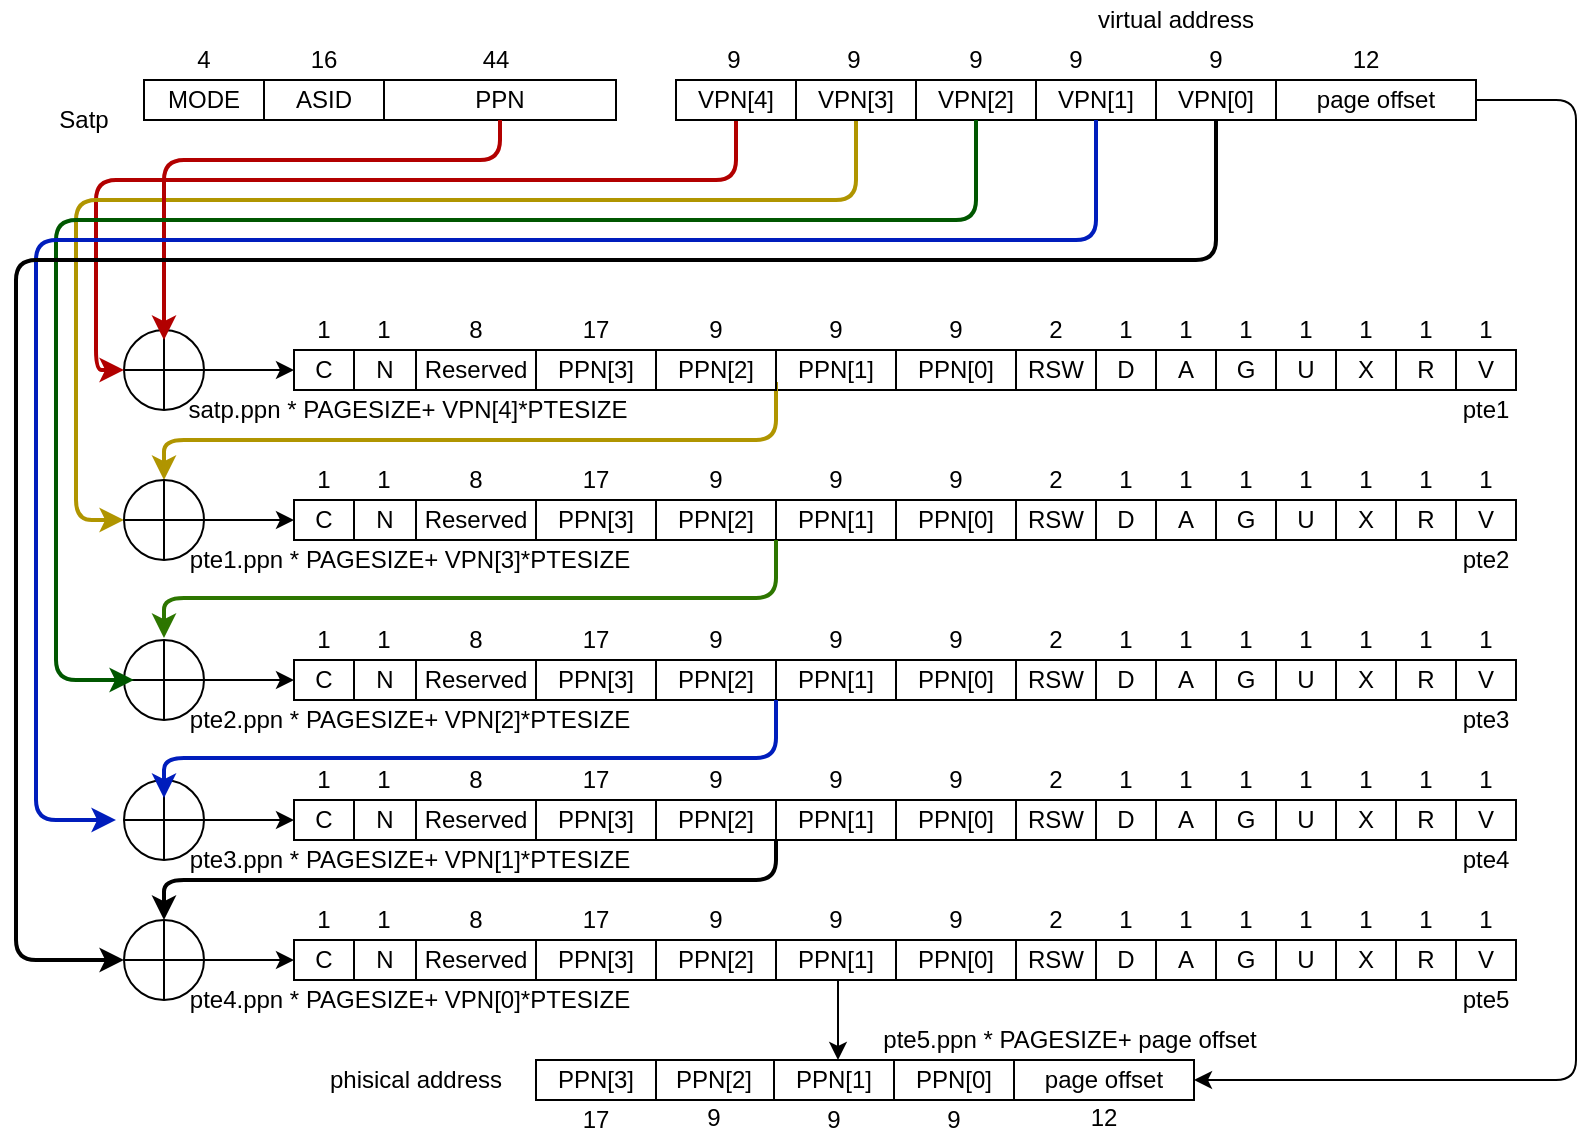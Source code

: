 <mxfile version="14.7.6" type="github">
  <diagram id="V-LYUt6-tkYFiRCC0l9f" name="Page-1">
    <mxGraphModel dx="1278" dy="549" grid="0" gridSize="10" guides="1" tooltips="1" connect="1" arrows="1" fold="1" page="1" pageScale="1" pageWidth="827" pageHeight="1169" math="0" shadow="0">
      <root>
        <mxCell id="0" />
        <mxCell id="1" parent="0" />
        <mxCell id="E3-DCWuAJKOkuyqkyLfo-2" value="MODE" style="rounded=0;whiteSpace=wrap;html=1;" parent="1" vertex="1">
          <mxGeometry x="94" y="170" width="60" height="20" as="geometry" />
        </mxCell>
        <mxCell id="E3-DCWuAJKOkuyqkyLfo-3" value="PPN" style="rounded=0;whiteSpace=wrap;html=1;" parent="1" vertex="1">
          <mxGeometry x="214" y="170" width="116" height="20" as="geometry" />
        </mxCell>
        <mxCell id="E3-DCWuAJKOkuyqkyLfo-4" value="Satp" style="text;html=1;strokeColor=none;fillColor=none;align=center;verticalAlign=middle;whiteSpace=wrap;rounded=0;" parent="1" vertex="1">
          <mxGeometry x="44" y="180" width="40" height="20" as="geometry" />
        </mxCell>
        <mxCell id="E3-DCWuAJKOkuyqkyLfo-5" value="ASID" style="rounded=0;whiteSpace=wrap;html=1;" parent="1" vertex="1">
          <mxGeometry x="154" y="170" width="60" height="20" as="geometry" />
        </mxCell>
        <mxCell id="E3-DCWuAJKOkuyqkyLfo-6" value="4" style="text;html=1;strokeColor=none;fillColor=none;align=center;verticalAlign=middle;whiteSpace=wrap;rounded=0;" parent="1" vertex="1">
          <mxGeometry x="104" y="150" width="40" height="20" as="geometry" />
        </mxCell>
        <mxCell id="E3-DCWuAJKOkuyqkyLfo-7" value="16" style="text;html=1;strokeColor=none;fillColor=none;align=center;verticalAlign=middle;whiteSpace=wrap;rounded=0;" parent="1" vertex="1">
          <mxGeometry x="164" y="150" width="40" height="20" as="geometry" />
        </mxCell>
        <mxCell id="E3-DCWuAJKOkuyqkyLfo-8" value="44" style="text;html=1;strokeColor=none;fillColor=none;align=center;verticalAlign=middle;whiteSpace=wrap;rounded=0;" parent="1" vertex="1">
          <mxGeometry x="250" y="150" width="40" height="20" as="geometry" />
        </mxCell>
        <mxCell id="E3-DCWuAJKOkuyqkyLfo-9" value="VPN[2]" style="rounded=0;whiteSpace=wrap;html=1;" parent="1" vertex="1">
          <mxGeometry x="480" y="170" width="60" height="20" as="geometry" />
        </mxCell>
        <mxCell id="E3-DCWuAJKOkuyqkyLfo-10" value="VPN[0]" style="rounded=0;whiteSpace=wrap;html=1;" parent="1" vertex="1">
          <mxGeometry x="600" y="170" width="60" height="20" as="geometry" />
        </mxCell>
        <mxCell id="E3-DCWuAJKOkuyqkyLfo-11" value="virtual address" style="text;html=1;strokeColor=none;fillColor=none;align=center;verticalAlign=middle;whiteSpace=wrap;rounded=0;" parent="1" vertex="1">
          <mxGeometry x="560" y="130" width="100" height="20" as="geometry" />
        </mxCell>
        <mxCell id="E3-DCWuAJKOkuyqkyLfo-12" value="VPN[1]" style="rounded=0;whiteSpace=wrap;html=1;" parent="1" vertex="1">
          <mxGeometry x="540" y="170" width="60" height="20" as="geometry" />
        </mxCell>
        <mxCell id="E3-DCWuAJKOkuyqkyLfo-13" value="9" style="text;html=1;strokeColor=none;fillColor=none;align=center;verticalAlign=middle;whiteSpace=wrap;rounded=0;" parent="1" vertex="1">
          <mxGeometry x="490" y="150" width="40" height="20" as="geometry" />
        </mxCell>
        <mxCell id="E3-DCWuAJKOkuyqkyLfo-14" value="9" style="text;html=1;strokeColor=none;fillColor=none;align=center;verticalAlign=middle;whiteSpace=wrap;rounded=0;" parent="1" vertex="1">
          <mxGeometry x="540" y="150" width="40" height="20" as="geometry" />
        </mxCell>
        <mxCell id="E3-DCWuAJKOkuyqkyLfo-15" value="9" style="text;html=1;strokeColor=none;fillColor=none;align=center;verticalAlign=middle;whiteSpace=wrap;rounded=0;" parent="1" vertex="1">
          <mxGeometry x="610" y="150" width="40" height="20" as="geometry" />
        </mxCell>
        <mxCell id="E3-DCWuAJKOkuyqkyLfo-16" value="page offset" style="rounded=0;whiteSpace=wrap;html=1;" parent="1" vertex="1">
          <mxGeometry x="660" y="170" width="100" height="20" as="geometry" />
        </mxCell>
        <mxCell id="E3-DCWuAJKOkuyqkyLfo-17" value="12" style="text;html=1;strokeColor=none;fillColor=none;align=center;verticalAlign=middle;whiteSpace=wrap;rounded=0;" parent="1" vertex="1">
          <mxGeometry x="685" y="150" width="40" height="20" as="geometry" />
        </mxCell>
        <mxCell id="E3-DCWuAJKOkuyqkyLfo-170" value="RSW" style="rounded=0;whiteSpace=wrap;html=1;" parent="1" vertex="1">
          <mxGeometry x="530" y="305" width="40" height="20" as="geometry" />
        </mxCell>
        <mxCell id="E3-DCWuAJKOkuyqkyLfo-171" value="PPN[0]" style="rounded=0;whiteSpace=wrap;html=1;" parent="1" vertex="1">
          <mxGeometry x="470" y="305" width="60" height="20" as="geometry" />
        </mxCell>
        <mxCell id="E3-DCWuAJKOkuyqkyLfo-172" value="9" style="text;html=1;strokeColor=none;fillColor=none;align=center;verticalAlign=middle;whiteSpace=wrap;rounded=0;" parent="1" vertex="1">
          <mxGeometry x="480" y="285" width="40" height="20" as="geometry" />
        </mxCell>
        <mxCell id="E3-DCWuAJKOkuyqkyLfo-173" value="D" style="rounded=0;whiteSpace=wrap;html=1;" parent="1" vertex="1">
          <mxGeometry x="570" y="305" width="30" height="20" as="geometry" />
        </mxCell>
        <mxCell id="E3-DCWuAJKOkuyqkyLfo-174" value="1" style="text;html=1;strokeColor=none;fillColor=none;align=center;verticalAlign=middle;whiteSpace=wrap;rounded=0;" parent="1" vertex="1">
          <mxGeometry x="715" y="285" width="40" height="20" as="geometry" />
        </mxCell>
        <mxCell id="E3-DCWuAJKOkuyqkyLfo-175" value="A" style="rounded=0;whiteSpace=wrap;html=1;" parent="1" vertex="1">
          <mxGeometry x="600" y="305" width="30" height="20" as="geometry" />
        </mxCell>
        <mxCell id="E3-DCWuAJKOkuyqkyLfo-176" value="G" style="rounded=0;whiteSpace=wrap;html=1;" parent="1" vertex="1">
          <mxGeometry x="630" y="305" width="30" height="20" as="geometry" />
        </mxCell>
        <mxCell id="E3-DCWuAJKOkuyqkyLfo-177" value="U" style="rounded=0;whiteSpace=wrap;html=1;" parent="1" vertex="1">
          <mxGeometry x="660" y="305" width="30" height="20" as="geometry" />
        </mxCell>
        <mxCell id="E3-DCWuAJKOkuyqkyLfo-178" value="X" style="rounded=0;whiteSpace=wrap;html=1;" parent="1" vertex="1">
          <mxGeometry x="690" y="305" width="30" height="20" as="geometry" />
        </mxCell>
        <mxCell id="E3-DCWuAJKOkuyqkyLfo-179" value="R" style="rounded=0;whiteSpace=wrap;html=1;" parent="1" vertex="1">
          <mxGeometry x="720" y="305" width="30" height="20" as="geometry" />
        </mxCell>
        <mxCell id="E3-DCWuAJKOkuyqkyLfo-180" value="V" style="rounded=0;whiteSpace=wrap;html=1;" parent="1" vertex="1">
          <mxGeometry x="750" y="305" width="30" height="20" as="geometry" />
        </mxCell>
        <mxCell id="E3-DCWuAJKOkuyqkyLfo-181" value="1" style="text;html=1;strokeColor=none;fillColor=none;align=center;verticalAlign=middle;whiteSpace=wrap;rounded=0;" parent="1" vertex="1">
          <mxGeometry x="745" y="285" width="40" height="20" as="geometry" />
        </mxCell>
        <mxCell id="E3-DCWuAJKOkuyqkyLfo-182" value="1" style="text;html=1;strokeColor=none;fillColor=none;align=center;verticalAlign=middle;whiteSpace=wrap;rounded=0;" parent="1" vertex="1">
          <mxGeometry x="685" y="285" width="40" height="20" as="geometry" />
        </mxCell>
        <mxCell id="E3-DCWuAJKOkuyqkyLfo-183" value="1" style="text;html=1;strokeColor=none;fillColor=none;align=center;verticalAlign=middle;whiteSpace=wrap;rounded=0;" parent="1" vertex="1">
          <mxGeometry x="655" y="285" width="40" height="20" as="geometry" />
        </mxCell>
        <mxCell id="E3-DCWuAJKOkuyqkyLfo-184" value="1" style="text;html=1;strokeColor=none;fillColor=none;align=center;verticalAlign=middle;whiteSpace=wrap;rounded=0;" parent="1" vertex="1">
          <mxGeometry x="625" y="285" width="40" height="20" as="geometry" />
        </mxCell>
        <mxCell id="E3-DCWuAJKOkuyqkyLfo-185" value="1" style="text;html=1;strokeColor=none;fillColor=none;align=center;verticalAlign=middle;whiteSpace=wrap;rounded=0;" parent="1" vertex="1">
          <mxGeometry x="595" y="285" width="40" height="20" as="geometry" />
        </mxCell>
        <mxCell id="E3-DCWuAJKOkuyqkyLfo-186" value="1" style="text;html=1;strokeColor=none;fillColor=none;align=center;verticalAlign=middle;whiteSpace=wrap;rounded=0;" parent="1" vertex="1">
          <mxGeometry x="565" y="285" width="40" height="20" as="geometry" />
        </mxCell>
        <mxCell id="E3-DCWuAJKOkuyqkyLfo-187" value="2" style="text;html=1;strokeColor=none;fillColor=none;align=center;verticalAlign=middle;whiteSpace=wrap;rounded=0;" parent="1" vertex="1">
          <mxGeometry x="530" y="285" width="40" height="20" as="geometry" />
        </mxCell>
        <mxCell id="E3-DCWuAJKOkuyqkyLfo-188" value="PPN[1]" style="rounded=0;whiteSpace=wrap;html=1;" parent="1" vertex="1">
          <mxGeometry x="410" y="305" width="60" height="20" as="geometry" />
        </mxCell>
        <mxCell id="E3-DCWuAJKOkuyqkyLfo-189" value="9" style="text;html=1;strokeColor=none;fillColor=none;align=center;verticalAlign=middle;whiteSpace=wrap;rounded=0;" parent="1" vertex="1">
          <mxGeometry x="420" y="285" width="40" height="20" as="geometry" />
        </mxCell>
        <mxCell id="E3-DCWuAJKOkuyqkyLfo-190" value="PPN[3]" style="rounded=0;whiteSpace=wrap;html=1;" parent="1" vertex="1">
          <mxGeometry x="290" y="305" width="60" height="20" as="geometry" />
        </mxCell>
        <mxCell id="E3-DCWuAJKOkuyqkyLfo-191" value="17" style="text;html=1;strokeColor=none;fillColor=none;align=center;verticalAlign=middle;whiteSpace=wrap;rounded=0;" parent="1" vertex="1">
          <mxGeometry x="300" y="285" width="40" height="20" as="geometry" />
        </mxCell>
        <mxCell id="E3-DCWuAJKOkuyqkyLfo-192" value="Reserved" style="rounded=0;whiteSpace=wrap;html=1;" parent="1" vertex="1">
          <mxGeometry x="230" y="305" width="60" height="20" as="geometry" />
        </mxCell>
        <mxCell id="E3-DCWuAJKOkuyqkyLfo-193" value="8" style="text;html=1;strokeColor=none;fillColor=none;align=center;verticalAlign=middle;whiteSpace=wrap;rounded=0;" parent="1" vertex="1">
          <mxGeometry x="240" y="285" width="40" height="20" as="geometry" />
        </mxCell>
        <mxCell id="E3-DCWuAJKOkuyqkyLfo-194" value="1" style="text;html=1;strokeColor=none;fillColor=none;align=center;verticalAlign=middle;whiteSpace=wrap;rounded=0;" parent="1" vertex="1">
          <mxGeometry x="164" y="285" width="40" height="20" as="geometry" />
        </mxCell>
        <mxCell id="E3-DCWuAJKOkuyqkyLfo-195" value="C" style="rounded=0;whiteSpace=wrap;html=1;" parent="1" vertex="1">
          <mxGeometry x="169" y="305" width="30" height="20" as="geometry" />
        </mxCell>
        <mxCell id="E3-DCWuAJKOkuyqkyLfo-196" value="N" style="rounded=0;whiteSpace=wrap;html=1;" parent="1" vertex="1">
          <mxGeometry x="199" y="305" width="31" height="20" as="geometry" />
        </mxCell>
        <mxCell id="E3-DCWuAJKOkuyqkyLfo-197" value="1" style="text;html=1;strokeColor=none;fillColor=none;align=center;verticalAlign=middle;whiteSpace=wrap;rounded=0;" parent="1" vertex="1">
          <mxGeometry x="194" y="285" width="40" height="20" as="geometry" />
        </mxCell>
        <mxCell id="E3-DCWuAJKOkuyqkyLfo-260" style="edgeStyle=orthogonalEdgeStyle;rounded=0;orthogonalLoop=1;jettySize=auto;html=1;exitX=1;exitY=0.5;exitDx=0;exitDy=0;" parent="1" source="E3-DCWuAJKOkuyqkyLfo-239" target="E3-DCWuAJKOkuyqkyLfo-195" edge="1">
          <mxGeometry relative="1" as="geometry" />
        </mxCell>
        <mxCell id="E3-DCWuAJKOkuyqkyLfo-239" value="" style="ellipse;whiteSpace=wrap;html=1;aspect=fixed;" parent="1" vertex="1">
          <mxGeometry x="84" y="295" width="40" height="40" as="geometry" />
        </mxCell>
        <mxCell id="E3-DCWuAJKOkuyqkyLfo-240" value="" style="endArrow=none;html=1;entryX=1;entryY=0.5;entryDx=0;entryDy=0;exitX=0;exitY=0.5;exitDx=0;exitDy=0;" parent="1" source="E3-DCWuAJKOkuyqkyLfo-239" target="E3-DCWuAJKOkuyqkyLfo-239" edge="1">
          <mxGeometry width="50" height="50" relative="1" as="geometry">
            <mxPoint x="124" y="355" as="sourcePoint" />
            <mxPoint x="100" y="365" as="targetPoint" />
          </mxGeometry>
        </mxCell>
        <mxCell id="E3-DCWuAJKOkuyqkyLfo-241" value="" style="endArrow=none;html=1;exitX=0.5;exitY=1;exitDx=0;exitDy=0;entryX=0.5;entryY=0;entryDx=0;entryDy=0;" parent="1" source="E3-DCWuAJKOkuyqkyLfo-239" target="E3-DCWuAJKOkuyqkyLfo-239" edge="1">
          <mxGeometry width="50" height="50" relative="1" as="geometry">
            <mxPoint x="100" y="425" as="sourcePoint" />
            <mxPoint x="120" y="375" as="targetPoint" />
          </mxGeometry>
        </mxCell>
        <mxCell id="E3-DCWuAJKOkuyqkyLfo-254" value="" style="endArrow=classic;html=1;exitX=0.5;exitY=1;exitDx=0;exitDy=0;entryX=0;entryY=0.5;entryDx=0;entryDy=0;fillColor=#e51400;strokeColor=#B20000;strokeWidth=2;" parent="1" source="J9jAl2TMxWxcubqev3nk-182" target="E3-DCWuAJKOkuyqkyLfo-239" edge="1">
          <mxGeometry width="50" height="50" relative="1" as="geometry">
            <mxPoint x="124" y="120" as="sourcePoint" />
            <mxPoint x="90" y="270" as="targetPoint" />
            <Array as="points">
              <mxPoint x="390" y="220" />
              <mxPoint x="70" y="220" />
              <mxPoint x="70" y="315" />
            </Array>
          </mxGeometry>
        </mxCell>
        <mxCell id="E3-DCWuAJKOkuyqkyLfo-256" value="" style="endArrow=classic;html=1;exitX=0.5;exitY=1;exitDx=0;exitDy=0;entryX=0;entryY=0.5;entryDx=0;entryDy=0;fillColor=#e3c800;strokeColor=#B09500;strokeWidth=2;" parent="1" source="J9jAl2TMxWxcubqev3nk-181" target="J9jAl2TMxWxcubqev3nk-34" edge="1">
          <mxGeometry width="50" height="50" relative="1" as="geometry">
            <mxPoint x="550" y="300" as="sourcePoint" />
            <mxPoint x="84" y="500" as="targetPoint" />
            <Array as="points">
              <mxPoint x="450" y="230" />
              <mxPoint x="60" y="230" />
              <mxPoint x="60" y="390" />
            </Array>
          </mxGeometry>
        </mxCell>
        <mxCell id="E3-DCWuAJKOkuyqkyLfo-259" value="" style="endArrow=classic;html=1;exitX=0.5;exitY=1;exitDx=0;exitDy=0;fillColor=#e51400;strokeColor=#B20000;strokeWidth=2;" parent="1" source="E3-DCWuAJKOkuyqkyLfo-3" edge="1">
          <mxGeometry width="50" height="50" relative="1" as="geometry">
            <mxPoint x="314" y="193" as="sourcePoint" />
            <mxPoint x="104" y="300" as="targetPoint" />
            <Array as="points">
              <mxPoint x="272" y="210" />
              <mxPoint x="104" y="210" />
            </Array>
          </mxGeometry>
        </mxCell>
        <mxCell id="E3-DCWuAJKOkuyqkyLfo-263" value="satp.ppn * PAGESIZE+ VPN[4]*PTESIZE" style="text;html=1;strokeColor=none;fillColor=none;align=center;verticalAlign=middle;whiteSpace=wrap;rounded=0;" parent="1" vertex="1">
          <mxGeometry x="83" y="325" width="286" height="20" as="geometry" />
        </mxCell>
        <mxCell id="E3-DCWuAJKOkuyqkyLfo-264" value="pte1.ppn * PAGESIZE+ VPN[3]*PTESIZE" style="text;html=1;strokeColor=none;fillColor=none;align=center;verticalAlign=middle;whiteSpace=wrap;rounded=0;" parent="1" vertex="1">
          <mxGeometry x="84" y="400" width="286" height="20" as="geometry" />
        </mxCell>
        <mxCell id="E3-DCWuAJKOkuyqkyLfo-265" value="pte2.ppn * PAGESIZE+ VPN[2]*PTESIZE" style="text;html=1;strokeColor=none;fillColor=none;align=center;verticalAlign=middle;whiteSpace=wrap;rounded=0;" parent="1" vertex="1">
          <mxGeometry x="84" y="480" width="286" height="20" as="geometry" />
        </mxCell>
        <mxCell id="E3-DCWuAJKOkuyqkyLfo-266" value="pte1" style="text;html=1;strokeColor=none;fillColor=none;align=center;verticalAlign=middle;whiteSpace=wrap;rounded=0;" parent="1" vertex="1">
          <mxGeometry x="745" y="325" width="40" height="20" as="geometry" />
        </mxCell>
        <mxCell id="E3-DCWuAJKOkuyqkyLfo-269" value="page offset" style="rounded=0;whiteSpace=wrap;html=1;" parent="1" vertex="1">
          <mxGeometry x="529" y="660" width="90" height="20" as="geometry" />
        </mxCell>
        <mxCell id="E3-DCWuAJKOkuyqkyLfo-270" value="PPN[0]" style="rounded=0;whiteSpace=wrap;html=1;" parent="1" vertex="1">
          <mxGeometry x="469" y="660" width="60" height="20" as="geometry" />
        </mxCell>
        <mxCell id="E3-DCWuAJKOkuyqkyLfo-271" value="9" style="text;html=1;strokeColor=none;fillColor=none;align=center;verticalAlign=middle;whiteSpace=wrap;rounded=0;" parent="1" vertex="1">
          <mxGeometry x="479" y="680" width="40" height="20" as="geometry" />
        </mxCell>
        <mxCell id="E3-DCWuAJKOkuyqkyLfo-272" value="12" style="text;html=1;strokeColor=none;fillColor=none;align=center;verticalAlign=middle;whiteSpace=wrap;rounded=0;" parent="1" vertex="1">
          <mxGeometry x="554" y="680" width="40" height="17" as="geometry" />
        </mxCell>
        <mxCell id="E3-DCWuAJKOkuyqkyLfo-273" value="PPN[1]" style="rounded=0;whiteSpace=wrap;html=1;" parent="1" vertex="1">
          <mxGeometry x="409" y="660" width="60" height="20" as="geometry" />
        </mxCell>
        <mxCell id="E3-DCWuAJKOkuyqkyLfo-274" value="9" style="text;html=1;strokeColor=none;fillColor=none;align=center;verticalAlign=middle;whiteSpace=wrap;rounded=0;" parent="1" vertex="1">
          <mxGeometry x="419" y="680" width="40" height="20" as="geometry" />
        </mxCell>
        <mxCell id="E3-DCWuAJKOkuyqkyLfo-275" value="PPN[2]" style="rounded=0;whiteSpace=wrap;html=1;" parent="1" vertex="1">
          <mxGeometry x="349" y="660" width="60" height="20" as="geometry" />
        </mxCell>
        <mxCell id="E3-DCWuAJKOkuyqkyLfo-276" value="17" style="text;html=1;strokeColor=none;fillColor=none;align=center;verticalAlign=middle;whiteSpace=wrap;rounded=0;" parent="1" vertex="1">
          <mxGeometry x="300" y="680" width="40" height="20" as="geometry" />
        </mxCell>
        <mxCell id="E3-DCWuAJKOkuyqkyLfo-279" value="" style="endArrow=classic;html=1;entryX=1;entryY=0.5;entryDx=0;entryDy=0;exitX=1;exitY=0.5;exitDx=0;exitDy=0;" parent="1" source="E3-DCWuAJKOkuyqkyLfo-16" target="E3-DCWuAJKOkuyqkyLfo-269" edge="1">
          <mxGeometry width="50" height="50" relative="1" as="geometry">
            <mxPoint x="750" y="190" as="sourcePoint" />
            <mxPoint x="810" y="580" as="targetPoint" />
            <Array as="points">
              <mxPoint x="810" y="180" />
              <mxPoint x="810" y="670" />
            </Array>
          </mxGeometry>
        </mxCell>
        <mxCell id="E3-DCWuAJKOkuyqkyLfo-283" value="phisical address" style="text;html=1;strokeColor=none;fillColor=none;align=center;verticalAlign=middle;whiteSpace=wrap;rounded=0;" parent="1" vertex="1">
          <mxGeometry x="180" y="660" width="100" height="20" as="geometry" />
        </mxCell>
        <mxCell id="LQyN2fZaft3nYzOMAIvv-2" value="" style="endArrow=classic;html=1;entryX=0.5;entryY=0;entryDx=0;entryDy=0;fillColor=#e3c800;strokeColor=#B09500;strokeWidth=2;" parent="1" target="J9jAl2TMxWxcubqev3nk-34" edge="1">
          <mxGeometry width="50" height="50" relative="1" as="geometry">
            <mxPoint x="410" y="321" as="sourcePoint" />
            <mxPoint x="154" y="400" as="targetPoint" />
            <Array as="points">
              <mxPoint x="410" y="350" />
              <mxPoint x="104" y="350" />
            </Array>
          </mxGeometry>
        </mxCell>
        <mxCell id="J9jAl2TMxWxcubqev3nk-2" value="PPN[2]" style="rounded=0;whiteSpace=wrap;html=1;" parent="1" vertex="1">
          <mxGeometry x="350" y="305" width="60" height="20" as="geometry" />
        </mxCell>
        <mxCell id="J9jAl2TMxWxcubqev3nk-3" value="9" style="text;html=1;strokeColor=none;fillColor=none;align=center;verticalAlign=middle;whiteSpace=wrap;rounded=0;" parent="1" vertex="1">
          <mxGeometry x="360" y="285" width="40" height="20" as="geometry" />
        </mxCell>
        <mxCell id="J9jAl2TMxWxcubqev3nk-5" value="RSW" style="rounded=0;whiteSpace=wrap;html=1;" parent="1" vertex="1">
          <mxGeometry x="530" y="380" width="40" height="20" as="geometry" />
        </mxCell>
        <mxCell id="J9jAl2TMxWxcubqev3nk-6" value="PPN[0]" style="rounded=0;whiteSpace=wrap;html=1;" parent="1" vertex="1">
          <mxGeometry x="470" y="380" width="60" height="20" as="geometry" />
        </mxCell>
        <mxCell id="J9jAl2TMxWxcubqev3nk-7" value="9" style="text;html=1;strokeColor=none;fillColor=none;align=center;verticalAlign=middle;whiteSpace=wrap;rounded=0;" parent="1" vertex="1">
          <mxGeometry x="480" y="360" width="40" height="20" as="geometry" />
        </mxCell>
        <mxCell id="J9jAl2TMxWxcubqev3nk-8" value="D" style="rounded=0;whiteSpace=wrap;html=1;" parent="1" vertex="1">
          <mxGeometry x="570" y="380" width="30" height="20" as="geometry" />
        </mxCell>
        <mxCell id="J9jAl2TMxWxcubqev3nk-9" value="1" style="text;html=1;strokeColor=none;fillColor=none;align=center;verticalAlign=middle;whiteSpace=wrap;rounded=0;" parent="1" vertex="1">
          <mxGeometry x="715" y="360" width="40" height="20" as="geometry" />
        </mxCell>
        <mxCell id="J9jAl2TMxWxcubqev3nk-10" value="A" style="rounded=0;whiteSpace=wrap;html=1;" parent="1" vertex="1">
          <mxGeometry x="600" y="380" width="30" height="20" as="geometry" />
        </mxCell>
        <mxCell id="J9jAl2TMxWxcubqev3nk-11" value="G" style="rounded=0;whiteSpace=wrap;html=1;" parent="1" vertex="1">
          <mxGeometry x="630" y="380" width="30" height="20" as="geometry" />
        </mxCell>
        <mxCell id="J9jAl2TMxWxcubqev3nk-12" value="U" style="rounded=0;whiteSpace=wrap;html=1;" parent="1" vertex="1">
          <mxGeometry x="660" y="380" width="30" height="20" as="geometry" />
        </mxCell>
        <mxCell id="J9jAl2TMxWxcubqev3nk-13" value="X" style="rounded=0;whiteSpace=wrap;html=1;" parent="1" vertex="1">
          <mxGeometry x="690" y="380" width="30" height="20" as="geometry" />
        </mxCell>
        <mxCell id="J9jAl2TMxWxcubqev3nk-14" value="R" style="rounded=0;whiteSpace=wrap;html=1;" parent="1" vertex="1">
          <mxGeometry x="720" y="380" width="30" height="20" as="geometry" />
        </mxCell>
        <mxCell id="J9jAl2TMxWxcubqev3nk-15" value="V" style="rounded=0;whiteSpace=wrap;html=1;" parent="1" vertex="1">
          <mxGeometry x="750" y="380" width="30" height="20" as="geometry" />
        </mxCell>
        <mxCell id="J9jAl2TMxWxcubqev3nk-16" value="1" style="text;html=1;strokeColor=none;fillColor=none;align=center;verticalAlign=middle;whiteSpace=wrap;rounded=0;" parent="1" vertex="1">
          <mxGeometry x="745" y="360" width="40" height="20" as="geometry" />
        </mxCell>
        <mxCell id="J9jAl2TMxWxcubqev3nk-17" value="1" style="text;html=1;strokeColor=none;fillColor=none;align=center;verticalAlign=middle;whiteSpace=wrap;rounded=0;" parent="1" vertex="1">
          <mxGeometry x="685" y="360" width="40" height="20" as="geometry" />
        </mxCell>
        <mxCell id="J9jAl2TMxWxcubqev3nk-18" value="1" style="text;html=1;strokeColor=none;fillColor=none;align=center;verticalAlign=middle;whiteSpace=wrap;rounded=0;" parent="1" vertex="1">
          <mxGeometry x="655" y="360" width="40" height="20" as="geometry" />
        </mxCell>
        <mxCell id="J9jAl2TMxWxcubqev3nk-19" value="1" style="text;html=1;strokeColor=none;fillColor=none;align=center;verticalAlign=middle;whiteSpace=wrap;rounded=0;" parent="1" vertex="1">
          <mxGeometry x="625" y="360" width="40" height="20" as="geometry" />
        </mxCell>
        <mxCell id="J9jAl2TMxWxcubqev3nk-20" value="1" style="text;html=1;strokeColor=none;fillColor=none;align=center;verticalAlign=middle;whiteSpace=wrap;rounded=0;" parent="1" vertex="1">
          <mxGeometry x="595" y="360" width="40" height="20" as="geometry" />
        </mxCell>
        <mxCell id="J9jAl2TMxWxcubqev3nk-21" value="1" style="text;html=1;strokeColor=none;fillColor=none;align=center;verticalAlign=middle;whiteSpace=wrap;rounded=0;" parent="1" vertex="1">
          <mxGeometry x="565" y="360" width="40" height="20" as="geometry" />
        </mxCell>
        <mxCell id="J9jAl2TMxWxcubqev3nk-22" value="2" style="text;html=1;strokeColor=none;fillColor=none;align=center;verticalAlign=middle;whiteSpace=wrap;rounded=0;" parent="1" vertex="1">
          <mxGeometry x="530" y="360" width="40" height="20" as="geometry" />
        </mxCell>
        <mxCell id="J9jAl2TMxWxcubqev3nk-23" value="PPN[1]" style="rounded=0;whiteSpace=wrap;html=1;" parent="1" vertex="1">
          <mxGeometry x="410" y="380" width="60" height="20" as="geometry" />
        </mxCell>
        <mxCell id="J9jAl2TMxWxcubqev3nk-24" value="9" style="text;html=1;strokeColor=none;fillColor=none;align=center;verticalAlign=middle;whiteSpace=wrap;rounded=0;" parent="1" vertex="1">
          <mxGeometry x="420" y="360" width="40" height="20" as="geometry" />
        </mxCell>
        <mxCell id="J9jAl2TMxWxcubqev3nk-25" value="PPN[3]" style="rounded=0;whiteSpace=wrap;html=1;" parent="1" vertex="1">
          <mxGeometry x="290" y="380" width="60" height="20" as="geometry" />
        </mxCell>
        <mxCell id="J9jAl2TMxWxcubqev3nk-26" value="17" style="text;html=1;strokeColor=none;fillColor=none;align=center;verticalAlign=middle;whiteSpace=wrap;rounded=0;" parent="1" vertex="1">
          <mxGeometry x="300" y="360" width="40" height="20" as="geometry" />
        </mxCell>
        <mxCell id="J9jAl2TMxWxcubqev3nk-27" value="Reserved" style="rounded=0;whiteSpace=wrap;html=1;" parent="1" vertex="1">
          <mxGeometry x="230" y="380" width="60" height="20" as="geometry" />
        </mxCell>
        <mxCell id="J9jAl2TMxWxcubqev3nk-28" value="8" style="text;html=1;strokeColor=none;fillColor=none;align=center;verticalAlign=middle;whiteSpace=wrap;rounded=0;" parent="1" vertex="1">
          <mxGeometry x="240" y="360" width="40" height="20" as="geometry" />
        </mxCell>
        <mxCell id="J9jAl2TMxWxcubqev3nk-29" value="1" style="text;html=1;strokeColor=none;fillColor=none;align=center;verticalAlign=middle;whiteSpace=wrap;rounded=0;" parent="1" vertex="1">
          <mxGeometry x="164" y="360" width="40" height="20" as="geometry" />
        </mxCell>
        <mxCell id="J9jAl2TMxWxcubqev3nk-30" value="C" style="rounded=0;whiteSpace=wrap;html=1;" parent="1" vertex="1">
          <mxGeometry x="169" y="380" width="30" height="20" as="geometry" />
        </mxCell>
        <mxCell id="J9jAl2TMxWxcubqev3nk-31" value="N" style="rounded=0;whiteSpace=wrap;html=1;" parent="1" vertex="1">
          <mxGeometry x="199" y="380" width="31" height="20" as="geometry" />
        </mxCell>
        <mxCell id="J9jAl2TMxWxcubqev3nk-32" value="1" style="text;html=1;strokeColor=none;fillColor=none;align=center;verticalAlign=middle;whiteSpace=wrap;rounded=0;" parent="1" vertex="1">
          <mxGeometry x="194" y="360" width="40" height="20" as="geometry" />
        </mxCell>
        <mxCell id="J9jAl2TMxWxcubqev3nk-33" style="edgeStyle=orthogonalEdgeStyle;rounded=0;orthogonalLoop=1;jettySize=auto;html=1;exitX=1;exitY=0.5;exitDx=0;exitDy=0;" parent="1" source="J9jAl2TMxWxcubqev3nk-34" target="J9jAl2TMxWxcubqev3nk-30" edge="1">
          <mxGeometry relative="1" as="geometry" />
        </mxCell>
        <mxCell id="J9jAl2TMxWxcubqev3nk-34" value="" style="ellipse;whiteSpace=wrap;html=1;aspect=fixed;" parent="1" vertex="1">
          <mxGeometry x="84" y="370" width="40" height="40" as="geometry" />
        </mxCell>
        <mxCell id="J9jAl2TMxWxcubqev3nk-35" value="" style="endArrow=none;html=1;entryX=1;entryY=0.5;entryDx=0;entryDy=0;exitX=0;exitY=0.5;exitDx=0;exitDy=0;" parent="1" source="J9jAl2TMxWxcubqev3nk-34" target="J9jAl2TMxWxcubqev3nk-34" edge="1">
          <mxGeometry width="50" height="50" relative="1" as="geometry">
            <mxPoint x="124" y="430" as="sourcePoint" />
            <mxPoint x="100" y="440" as="targetPoint" />
          </mxGeometry>
        </mxCell>
        <mxCell id="J9jAl2TMxWxcubqev3nk-36" value="" style="endArrow=none;html=1;exitX=0.5;exitY=1;exitDx=0;exitDy=0;entryX=0.5;entryY=0;entryDx=0;entryDy=0;" parent="1" source="J9jAl2TMxWxcubqev3nk-34" target="J9jAl2TMxWxcubqev3nk-34" edge="1">
          <mxGeometry width="50" height="50" relative="1" as="geometry">
            <mxPoint x="100" y="500" as="sourcePoint" />
            <mxPoint x="120" y="450" as="targetPoint" />
          </mxGeometry>
        </mxCell>
        <mxCell id="J9jAl2TMxWxcubqev3nk-37" value="pte2" style="text;html=1;strokeColor=none;fillColor=none;align=center;verticalAlign=middle;whiteSpace=wrap;rounded=0;" parent="1" vertex="1">
          <mxGeometry x="745" y="400" width="40" height="20" as="geometry" />
        </mxCell>
        <mxCell id="J9jAl2TMxWxcubqev3nk-38" value="PPN[2]" style="rounded=0;whiteSpace=wrap;html=1;" parent="1" vertex="1">
          <mxGeometry x="350" y="380" width="60" height="20" as="geometry" />
        </mxCell>
        <mxCell id="J9jAl2TMxWxcubqev3nk-39" value="9" style="text;html=1;strokeColor=none;fillColor=none;align=center;verticalAlign=middle;whiteSpace=wrap;rounded=0;" parent="1" vertex="1">
          <mxGeometry x="360" y="360" width="40" height="20" as="geometry" />
        </mxCell>
        <mxCell id="J9jAl2TMxWxcubqev3nk-40" value="RSW" style="rounded=0;whiteSpace=wrap;html=1;" parent="1" vertex="1">
          <mxGeometry x="530" y="460" width="40" height="20" as="geometry" />
        </mxCell>
        <mxCell id="J9jAl2TMxWxcubqev3nk-41" value="PPN[0]" style="rounded=0;whiteSpace=wrap;html=1;" parent="1" vertex="1">
          <mxGeometry x="470" y="460" width="60" height="20" as="geometry" />
        </mxCell>
        <mxCell id="J9jAl2TMxWxcubqev3nk-42" value="9" style="text;html=1;strokeColor=none;fillColor=none;align=center;verticalAlign=middle;whiteSpace=wrap;rounded=0;" parent="1" vertex="1">
          <mxGeometry x="480" y="440" width="40" height="20" as="geometry" />
        </mxCell>
        <mxCell id="J9jAl2TMxWxcubqev3nk-43" value="D" style="rounded=0;whiteSpace=wrap;html=1;" parent="1" vertex="1">
          <mxGeometry x="570" y="460" width="30" height="20" as="geometry" />
        </mxCell>
        <mxCell id="J9jAl2TMxWxcubqev3nk-44" value="1" style="text;html=1;strokeColor=none;fillColor=none;align=center;verticalAlign=middle;whiteSpace=wrap;rounded=0;" parent="1" vertex="1">
          <mxGeometry x="715" y="440" width="40" height="20" as="geometry" />
        </mxCell>
        <mxCell id="J9jAl2TMxWxcubqev3nk-45" value="A" style="rounded=0;whiteSpace=wrap;html=1;" parent="1" vertex="1">
          <mxGeometry x="600" y="460" width="30" height="20" as="geometry" />
        </mxCell>
        <mxCell id="J9jAl2TMxWxcubqev3nk-46" value="G" style="rounded=0;whiteSpace=wrap;html=1;" parent="1" vertex="1">
          <mxGeometry x="630" y="460" width="30" height="20" as="geometry" />
        </mxCell>
        <mxCell id="J9jAl2TMxWxcubqev3nk-47" value="U" style="rounded=0;whiteSpace=wrap;html=1;" parent="1" vertex="1">
          <mxGeometry x="660" y="460" width="30" height="20" as="geometry" />
        </mxCell>
        <mxCell id="J9jAl2TMxWxcubqev3nk-48" value="X" style="rounded=0;whiteSpace=wrap;html=1;" parent="1" vertex="1">
          <mxGeometry x="690" y="460" width="30" height="20" as="geometry" />
        </mxCell>
        <mxCell id="J9jAl2TMxWxcubqev3nk-49" value="R" style="rounded=0;whiteSpace=wrap;html=1;" parent="1" vertex="1">
          <mxGeometry x="720" y="460" width="30" height="20" as="geometry" />
        </mxCell>
        <mxCell id="J9jAl2TMxWxcubqev3nk-50" value="V" style="rounded=0;whiteSpace=wrap;html=1;" parent="1" vertex="1">
          <mxGeometry x="750" y="460" width="30" height="20" as="geometry" />
        </mxCell>
        <mxCell id="J9jAl2TMxWxcubqev3nk-51" value="1" style="text;html=1;strokeColor=none;fillColor=none;align=center;verticalAlign=middle;whiteSpace=wrap;rounded=0;" parent="1" vertex="1">
          <mxGeometry x="745" y="440" width="40" height="20" as="geometry" />
        </mxCell>
        <mxCell id="J9jAl2TMxWxcubqev3nk-52" value="1" style="text;html=1;strokeColor=none;fillColor=none;align=center;verticalAlign=middle;whiteSpace=wrap;rounded=0;" parent="1" vertex="1">
          <mxGeometry x="685" y="440" width="40" height="20" as="geometry" />
        </mxCell>
        <mxCell id="J9jAl2TMxWxcubqev3nk-53" value="1" style="text;html=1;strokeColor=none;fillColor=none;align=center;verticalAlign=middle;whiteSpace=wrap;rounded=0;" parent="1" vertex="1">
          <mxGeometry x="655" y="440" width="40" height="20" as="geometry" />
        </mxCell>
        <mxCell id="J9jAl2TMxWxcubqev3nk-54" value="1" style="text;html=1;strokeColor=none;fillColor=none;align=center;verticalAlign=middle;whiteSpace=wrap;rounded=0;" parent="1" vertex="1">
          <mxGeometry x="625" y="440" width="40" height="20" as="geometry" />
        </mxCell>
        <mxCell id="J9jAl2TMxWxcubqev3nk-55" value="1" style="text;html=1;strokeColor=none;fillColor=none;align=center;verticalAlign=middle;whiteSpace=wrap;rounded=0;" parent="1" vertex="1">
          <mxGeometry x="595" y="440" width="40" height="20" as="geometry" />
        </mxCell>
        <mxCell id="J9jAl2TMxWxcubqev3nk-56" value="1" style="text;html=1;strokeColor=none;fillColor=none;align=center;verticalAlign=middle;whiteSpace=wrap;rounded=0;" parent="1" vertex="1">
          <mxGeometry x="565" y="440" width="40" height="20" as="geometry" />
        </mxCell>
        <mxCell id="J9jAl2TMxWxcubqev3nk-57" value="2" style="text;html=1;strokeColor=none;fillColor=none;align=center;verticalAlign=middle;whiteSpace=wrap;rounded=0;" parent="1" vertex="1">
          <mxGeometry x="530" y="440" width="40" height="20" as="geometry" />
        </mxCell>
        <mxCell id="J9jAl2TMxWxcubqev3nk-58" value="PPN[1]" style="rounded=0;whiteSpace=wrap;html=1;" parent="1" vertex="1">
          <mxGeometry x="410" y="460" width="60" height="20" as="geometry" />
        </mxCell>
        <mxCell id="J9jAl2TMxWxcubqev3nk-59" value="9" style="text;html=1;strokeColor=none;fillColor=none;align=center;verticalAlign=middle;whiteSpace=wrap;rounded=0;" parent="1" vertex="1">
          <mxGeometry x="420" y="440" width="40" height="20" as="geometry" />
        </mxCell>
        <mxCell id="J9jAl2TMxWxcubqev3nk-60" value="PPN[3]" style="rounded=0;whiteSpace=wrap;html=1;" parent="1" vertex="1">
          <mxGeometry x="290" y="460" width="60" height="20" as="geometry" />
        </mxCell>
        <mxCell id="J9jAl2TMxWxcubqev3nk-61" value="17" style="text;html=1;strokeColor=none;fillColor=none;align=center;verticalAlign=middle;whiteSpace=wrap;rounded=0;" parent="1" vertex="1">
          <mxGeometry x="300" y="440" width="40" height="20" as="geometry" />
        </mxCell>
        <mxCell id="J9jAl2TMxWxcubqev3nk-62" value="Reserved" style="rounded=0;whiteSpace=wrap;html=1;" parent="1" vertex="1">
          <mxGeometry x="230" y="460" width="60" height="20" as="geometry" />
        </mxCell>
        <mxCell id="J9jAl2TMxWxcubqev3nk-63" value="8" style="text;html=1;strokeColor=none;fillColor=none;align=center;verticalAlign=middle;whiteSpace=wrap;rounded=0;" parent="1" vertex="1">
          <mxGeometry x="240" y="440" width="40" height="20" as="geometry" />
        </mxCell>
        <mxCell id="J9jAl2TMxWxcubqev3nk-64" value="1" style="text;html=1;strokeColor=none;fillColor=none;align=center;verticalAlign=middle;whiteSpace=wrap;rounded=0;" parent="1" vertex="1">
          <mxGeometry x="164" y="440" width="40" height="20" as="geometry" />
        </mxCell>
        <mxCell id="J9jAl2TMxWxcubqev3nk-65" value="C" style="rounded=0;whiteSpace=wrap;html=1;" parent="1" vertex="1">
          <mxGeometry x="169" y="460" width="30" height="20" as="geometry" />
        </mxCell>
        <mxCell id="J9jAl2TMxWxcubqev3nk-66" value="N" style="rounded=0;whiteSpace=wrap;html=1;" parent="1" vertex="1">
          <mxGeometry x="199" y="460" width="31" height="20" as="geometry" />
        </mxCell>
        <mxCell id="J9jAl2TMxWxcubqev3nk-67" value="1" style="text;html=1;strokeColor=none;fillColor=none;align=center;verticalAlign=middle;whiteSpace=wrap;rounded=0;" parent="1" vertex="1">
          <mxGeometry x="194" y="440" width="40" height="20" as="geometry" />
        </mxCell>
        <mxCell id="J9jAl2TMxWxcubqev3nk-68" style="edgeStyle=orthogonalEdgeStyle;rounded=0;orthogonalLoop=1;jettySize=auto;html=1;exitX=1;exitY=0.5;exitDx=0;exitDy=0;" parent="1" source="J9jAl2TMxWxcubqev3nk-69" target="J9jAl2TMxWxcubqev3nk-65" edge="1">
          <mxGeometry relative="1" as="geometry" />
        </mxCell>
        <mxCell id="J9jAl2TMxWxcubqev3nk-69" value="" style="ellipse;whiteSpace=wrap;html=1;aspect=fixed;" parent="1" vertex="1">
          <mxGeometry x="84" y="450" width="40" height="40" as="geometry" />
        </mxCell>
        <mxCell id="J9jAl2TMxWxcubqev3nk-70" value="" style="endArrow=none;html=1;entryX=1;entryY=0.5;entryDx=0;entryDy=0;exitX=0;exitY=0.5;exitDx=0;exitDy=0;" parent="1" source="J9jAl2TMxWxcubqev3nk-69" target="J9jAl2TMxWxcubqev3nk-69" edge="1">
          <mxGeometry width="50" height="50" relative="1" as="geometry">
            <mxPoint x="124" y="510" as="sourcePoint" />
            <mxPoint x="100" y="520" as="targetPoint" />
          </mxGeometry>
        </mxCell>
        <mxCell id="J9jAl2TMxWxcubqev3nk-71" value="" style="endArrow=none;html=1;exitX=0.5;exitY=1;exitDx=0;exitDy=0;entryX=0.5;entryY=0;entryDx=0;entryDy=0;" parent="1" source="J9jAl2TMxWxcubqev3nk-69" target="J9jAl2TMxWxcubqev3nk-69" edge="1">
          <mxGeometry width="50" height="50" relative="1" as="geometry">
            <mxPoint x="100" y="580" as="sourcePoint" />
            <mxPoint x="120" y="530" as="targetPoint" />
          </mxGeometry>
        </mxCell>
        <mxCell id="J9jAl2TMxWxcubqev3nk-72" value="pte3" style="text;html=1;strokeColor=none;fillColor=none;align=center;verticalAlign=middle;whiteSpace=wrap;rounded=0;" parent="1" vertex="1">
          <mxGeometry x="745" y="480" width="40" height="20" as="geometry" />
        </mxCell>
        <mxCell id="J9jAl2TMxWxcubqev3nk-73" value="PPN[2]" style="rounded=0;whiteSpace=wrap;html=1;" parent="1" vertex="1">
          <mxGeometry x="350" y="460" width="60" height="20" as="geometry" />
        </mxCell>
        <mxCell id="J9jAl2TMxWxcubqev3nk-74" value="9" style="text;html=1;strokeColor=none;fillColor=none;align=center;verticalAlign=middle;whiteSpace=wrap;rounded=0;" parent="1" vertex="1">
          <mxGeometry x="360" y="440" width="40" height="20" as="geometry" />
        </mxCell>
        <mxCell id="J9jAl2TMxWxcubqev3nk-110" value="RSW" style="rounded=0;whiteSpace=wrap;html=1;" parent="1" vertex="1">
          <mxGeometry x="530" y="530" width="40" height="20" as="geometry" />
        </mxCell>
        <mxCell id="J9jAl2TMxWxcubqev3nk-111" value="PPN[0]" style="rounded=0;whiteSpace=wrap;html=1;" parent="1" vertex="1">
          <mxGeometry x="470" y="530" width="60" height="20" as="geometry" />
        </mxCell>
        <mxCell id="J9jAl2TMxWxcubqev3nk-112" value="9" style="text;html=1;strokeColor=none;fillColor=none;align=center;verticalAlign=middle;whiteSpace=wrap;rounded=0;" parent="1" vertex="1">
          <mxGeometry x="480" y="510" width="40" height="20" as="geometry" />
        </mxCell>
        <mxCell id="J9jAl2TMxWxcubqev3nk-113" value="D" style="rounded=0;whiteSpace=wrap;html=1;" parent="1" vertex="1">
          <mxGeometry x="570" y="530" width="30" height="20" as="geometry" />
        </mxCell>
        <mxCell id="J9jAl2TMxWxcubqev3nk-114" value="1" style="text;html=1;strokeColor=none;fillColor=none;align=center;verticalAlign=middle;whiteSpace=wrap;rounded=0;" parent="1" vertex="1">
          <mxGeometry x="715" y="510" width="40" height="20" as="geometry" />
        </mxCell>
        <mxCell id="J9jAl2TMxWxcubqev3nk-115" value="A" style="rounded=0;whiteSpace=wrap;html=1;" parent="1" vertex="1">
          <mxGeometry x="600" y="530" width="30" height="20" as="geometry" />
        </mxCell>
        <mxCell id="J9jAl2TMxWxcubqev3nk-116" value="G" style="rounded=0;whiteSpace=wrap;html=1;" parent="1" vertex="1">
          <mxGeometry x="630" y="530" width="30" height="20" as="geometry" />
        </mxCell>
        <mxCell id="J9jAl2TMxWxcubqev3nk-117" value="U" style="rounded=0;whiteSpace=wrap;html=1;" parent="1" vertex="1">
          <mxGeometry x="660" y="530" width="30" height="20" as="geometry" />
        </mxCell>
        <mxCell id="J9jAl2TMxWxcubqev3nk-118" value="X" style="rounded=0;whiteSpace=wrap;html=1;" parent="1" vertex="1">
          <mxGeometry x="690" y="530" width="30" height="20" as="geometry" />
        </mxCell>
        <mxCell id="J9jAl2TMxWxcubqev3nk-119" value="R" style="rounded=0;whiteSpace=wrap;html=1;" parent="1" vertex="1">
          <mxGeometry x="720" y="530" width="30" height="20" as="geometry" />
        </mxCell>
        <mxCell id="J9jAl2TMxWxcubqev3nk-120" value="V" style="rounded=0;whiteSpace=wrap;html=1;" parent="1" vertex="1">
          <mxGeometry x="750" y="530" width="30" height="20" as="geometry" />
        </mxCell>
        <mxCell id="J9jAl2TMxWxcubqev3nk-121" value="1" style="text;html=1;strokeColor=none;fillColor=none;align=center;verticalAlign=middle;whiteSpace=wrap;rounded=0;" parent="1" vertex="1">
          <mxGeometry x="745" y="510" width="40" height="20" as="geometry" />
        </mxCell>
        <mxCell id="J9jAl2TMxWxcubqev3nk-122" value="1" style="text;html=1;strokeColor=none;fillColor=none;align=center;verticalAlign=middle;whiteSpace=wrap;rounded=0;" parent="1" vertex="1">
          <mxGeometry x="685" y="510" width="40" height="20" as="geometry" />
        </mxCell>
        <mxCell id="J9jAl2TMxWxcubqev3nk-123" value="1" style="text;html=1;strokeColor=none;fillColor=none;align=center;verticalAlign=middle;whiteSpace=wrap;rounded=0;" parent="1" vertex="1">
          <mxGeometry x="655" y="510" width="40" height="20" as="geometry" />
        </mxCell>
        <mxCell id="J9jAl2TMxWxcubqev3nk-124" value="1" style="text;html=1;strokeColor=none;fillColor=none;align=center;verticalAlign=middle;whiteSpace=wrap;rounded=0;" parent="1" vertex="1">
          <mxGeometry x="625" y="510" width="40" height="20" as="geometry" />
        </mxCell>
        <mxCell id="J9jAl2TMxWxcubqev3nk-125" value="1" style="text;html=1;strokeColor=none;fillColor=none;align=center;verticalAlign=middle;whiteSpace=wrap;rounded=0;" parent="1" vertex="1">
          <mxGeometry x="595" y="510" width="40" height="20" as="geometry" />
        </mxCell>
        <mxCell id="J9jAl2TMxWxcubqev3nk-126" value="1" style="text;html=1;strokeColor=none;fillColor=none;align=center;verticalAlign=middle;whiteSpace=wrap;rounded=0;" parent="1" vertex="1">
          <mxGeometry x="565" y="510" width="40" height="20" as="geometry" />
        </mxCell>
        <mxCell id="J9jAl2TMxWxcubqev3nk-127" value="2" style="text;html=1;strokeColor=none;fillColor=none;align=center;verticalAlign=middle;whiteSpace=wrap;rounded=0;" parent="1" vertex="1">
          <mxGeometry x="530" y="510" width="40" height="20" as="geometry" />
        </mxCell>
        <mxCell id="J9jAl2TMxWxcubqev3nk-128" value="PPN[1]" style="rounded=0;whiteSpace=wrap;html=1;" parent="1" vertex="1">
          <mxGeometry x="410" y="530" width="60" height="20" as="geometry" />
        </mxCell>
        <mxCell id="J9jAl2TMxWxcubqev3nk-129" value="9" style="text;html=1;strokeColor=none;fillColor=none;align=center;verticalAlign=middle;whiteSpace=wrap;rounded=0;" parent="1" vertex="1">
          <mxGeometry x="420" y="510" width="40" height="20" as="geometry" />
        </mxCell>
        <mxCell id="J9jAl2TMxWxcubqev3nk-130" value="PPN[3]" style="rounded=0;whiteSpace=wrap;html=1;" parent="1" vertex="1">
          <mxGeometry x="290" y="530" width="60" height="20" as="geometry" />
        </mxCell>
        <mxCell id="J9jAl2TMxWxcubqev3nk-131" value="17" style="text;html=1;strokeColor=none;fillColor=none;align=center;verticalAlign=middle;whiteSpace=wrap;rounded=0;" parent="1" vertex="1">
          <mxGeometry x="300" y="510" width="40" height="20" as="geometry" />
        </mxCell>
        <mxCell id="J9jAl2TMxWxcubqev3nk-132" value="Reserved" style="rounded=0;whiteSpace=wrap;html=1;" parent="1" vertex="1">
          <mxGeometry x="230" y="530" width="60" height="20" as="geometry" />
        </mxCell>
        <mxCell id="J9jAl2TMxWxcubqev3nk-133" value="8" style="text;html=1;strokeColor=none;fillColor=none;align=center;verticalAlign=middle;whiteSpace=wrap;rounded=0;" parent="1" vertex="1">
          <mxGeometry x="240" y="510" width="40" height="20" as="geometry" />
        </mxCell>
        <mxCell id="J9jAl2TMxWxcubqev3nk-134" value="1" style="text;html=1;strokeColor=none;fillColor=none;align=center;verticalAlign=middle;whiteSpace=wrap;rounded=0;" parent="1" vertex="1">
          <mxGeometry x="164" y="510" width="40" height="20" as="geometry" />
        </mxCell>
        <mxCell id="J9jAl2TMxWxcubqev3nk-135" value="C" style="rounded=0;whiteSpace=wrap;html=1;" parent="1" vertex="1">
          <mxGeometry x="169" y="530" width="30" height="20" as="geometry" />
        </mxCell>
        <mxCell id="J9jAl2TMxWxcubqev3nk-136" value="N" style="rounded=0;whiteSpace=wrap;html=1;" parent="1" vertex="1">
          <mxGeometry x="199" y="530" width="31" height="20" as="geometry" />
        </mxCell>
        <mxCell id="J9jAl2TMxWxcubqev3nk-137" value="1" style="text;html=1;strokeColor=none;fillColor=none;align=center;verticalAlign=middle;whiteSpace=wrap;rounded=0;" parent="1" vertex="1">
          <mxGeometry x="194" y="510" width="40" height="20" as="geometry" />
        </mxCell>
        <mxCell id="J9jAl2TMxWxcubqev3nk-138" style="edgeStyle=orthogonalEdgeStyle;rounded=0;orthogonalLoop=1;jettySize=auto;html=1;exitX=1;exitY=0.5;exitDx=0;exitDy=0;" parent="1" source="J9jAl2TMxWxcubqev3nk-139" target="J9jAl2TMxWxcubqev3nk-135" edge="1">
          <mxGeometry relative="1" as="geometry" />
        </mxCell>
        <mxCell id="J9jAl2TMxWxcubqev3nk-139" value="" style="ellipse;whiteSpace=wrap;html=1;aspect=fixed;" parent="1" vertex="1">
          <mxGeometry x="84" y="520" width="40" height="40" as="geometry" />
        </mxCell>
        <mxCell id="J9jAl2TMxWxcubqev3nk-140" value="" style="endArrow=none;html=1;entryX=1;entryY=0.5;entryDx=0;entryDy=0;exitX=0;exitY=0.5;exitDx=0;exitDy=0;" parent="1" source="J9jAl2TMxWxcubqev3nk-139" target="J9jAl2TMxWxcubqev3nk-139" edge="1">
          <mxGeometry width="50" height="50" relative="1" as="geometry">
            <mxPoint x="124" y="580" as="sourcePoint" />
            <mxPoint x="100" y="590" as="targetPoint" />
          </mxGeometry>
        </mxCell>
        <mxCell id="J9jAl2TMxWxcubqev3nk-141" value="" style="endArrow=none;html=1;exitX=0.5;exitY=1;exitDx=0;exitDy=0;entryX=0.5;entryY=0;entryDx=0;entryDy=0;" parent="1" source="J9jAl2TMxWxcubqev3nk-139" target="J9jAl2TMxWxcubqev3nk-139" edge="1">
          <mxGeometry width="50" height="50" relative="1" as="geometry">
            <mxPoint x="100" y="650" as="sourcePoint" />
            <mxPoint x="120" y="600" as="targetPoint" />
          </mxGeometry>
        </mxCell>
        <mxCell id="J9jAl2TMxWxcubqev3nk-142" value="pte4" style="text;html=1;strokeColor=none;fillColor=none;align=center;verticalAlign=middle;whiteSpace=wrap;rounded=0;" parent="1" vertex="1">
          <mxGeometry x="745" y="550" width="40" height="20" as="geometry" />
        </mxCell>
        <mxCell id="J9jAl2TMxWxcubqev3nk-143" value="PPN[2]" style="rounded=0;whiteSpace=wrap;html=1;" parent="1" vertex="1">
          <mxGeometry x="350" y="530" width="60" height="20" as="geometry" />
        </mxCell>
        <mxCell id="J9jAl2TMxWxcubqev3nk-144" value="9" style="text;html=1;strokeColor=none;fillColor=none;align=center;verticalAlign=middle;whiteSpace=wrap;rounded=0;" parent="1" vertex="1">
          <mxGeometry x="360" y="510" width="40" height="20" as="geometry" />
        </mxCell>
        <mxCell id="J9jAl2TMxWxcubqev3nk-145" value="RSW" style="rounded=0;whiteSpace=wrap;html=1;" parent="1" vertex="1">
          <mxGeometry x="530" y="600" width="40" height="20" as="geometry" />
        </mxCell>
        <mxCell id="J9jAl2TMxWxcubqev3nk-146" value="PPN[0]" style="rounded=0;whiteSpace=wrap;html=1;" parent="1" vertex="1">
          <mxGeometry x="470" y="600" width="60" height="20" as="geometry" />
        </mxCell>
        <mxCell id="J9jAl2TMxWxcubqev3nk-147" value="9" style="text;html=1;strokeColor=none;fillColor=none;align=center;verticalAlign=middle;whiteSpace=wrap;rounded=0;" parent="1" vertex="1">
          <mxGeometry x="480" y="580" width="40" height="20" as="geometry" />
        </mxCell>
        <mxCell id="J9jAl2TMxWxcubqev3nk-148" value="D" style="rounded=0;whiteSpace=wrap;html=1;" parent="1" vertex="1">
          <mxGeometry x="570" y="600" width="30" height="20" as="geometry" />
        </mxCell>
        <mxCell id="J9jAl2TMxWxcubqev3nk-149" value="1" style="text;html=1;strokeColor=none;fillColor=none;align=center;verticalAlign=middle;whiteSpace=wrap;rounded=0;" parent="1" vertex="1">
          <mxGeometry x="715" y="580" width="40" height="20" as="geometry" />
        </mxCell>
        <mxCell id="J9jAl2TMxWxcubqev3nk-150" value="A" style="rounded=0;whiteSpace=wrap;html=1;" parent="1" vertex="1">
          <mxGeometry x="600" y="600" width="30" height="20" as="geometry" />
        </mxCell>
        <mxCell id="J9jAl2TMxWxcubqev3nk-151" value="G" style="rounded=0;whiteSpace=wrap;html=1;" parent="1" vertex="1">
          <mxGeometry x="630" y="600" width="30" height="20" as="geometry" />
        </mxCell>
        <mxCell id="J9jAl2TMxWxcubqev3nk-152" value="U" style="rounded=0;whiteSpace=wrap;html=1;" parent="1" vertex="1">
          <mxGeometry x="660" y="600" width="30" height="20" as="geometry" />
        </mxCell>
        <mxCell id="J9jAl2TMxWxcubqev3nk-153" value="X" style="rounded=0;whiteSpace=wrap;html=1;" parent="1" vertex="1">
          <mxGeometry x="690" y="600" width="30" height="20" as="geometry" />
        </mxCell>
        <mxCell id="J9jAl2TMxWxcubqev3nk-154" value="R" style="rounded=0;whiteSpace=wrap;html=1;" parent="1" vertex="1">
          <mxGeometry x="720" y="600" width="30" height="20" as="geometry" />
        </mxCell>
        <mxCell id="J9jAl2TMxWxcubqev3nk-155" value="V" style="rounded=0;whiteSpace=wrap;html=1;" parent="1" vertex="1">
          <mxGeometry x="750" y="600" width="30" height="20" as="geometry" />
        </mxCell>
        <mxCell id="J9jAl2TMxWxcubqev3nk-156" value="1" style="text;html=1;strokeColor=none;fillColor=none;align=center;verticalAlign=middle;whiteSpace=wrap;rounded=0;" parent="1" vertex="1">
          <mxGeometry x="745" y="580" width="40" height="20" as="geometry" />
        </mxCell>
        <mxCell id="J9jAl2TMxWxcubqev3nk-157" value="1" style="text;html=1;strokeColor=none;fillColor=none;align=center;verticalAlign=middle;whiteSpace=wrap;rounded=0;" parent="1" vertex="1">
          <mxGeometry x="685" y="580" width="40" height="20" as="geometry" />
        </mxCell>
        <mxCell id="J9jAl2TMxWxcubqev3nk-158" value="1" style="text;html=1;strokeColor=none;fillColor=none;align=center;verticalAlign=middle;whiteSpace=wrap;rounded=0;" parent="1" vertex="1">
          <mxGeometry x="655" y="580" width="40" height="20" as="geometry" />
        </mxCell>
        <mxCell id="J9jAl2TMxWxcubqev3nk-159" value="1" style="text;html=1;strokeColor=none;fillColor=none;align=center;verticalAlign=middle;whiteSpace=wrap;rounded=0;" parent="1" vertex="1">
          <mxGeometry x="625" y="580" width="40" height="20" as="geometry" />
        </mxCell>
        <mxCell id="J9jAl2TMxWxcubqev3nk-160" value="1" style="text;html=1;strokeColor=none;fillColor=none;align=center;verticalAlign=middle;whiteSpace=wrap;rounded=0;" parent="1" vertex="1">
          <mxGeometry x="595" y="580" width="40" height="20" as="geometry" />
        </mxCell>
        <mxCell id="J9jAl2TMxWxcubqev3nk-161" value="1" style="text;html=1;strokeColor=none;fillColor=none;align=center;verticalAlign=middle;whiteSpace=wrap;rounded=0;" parent="1" vertex="1">
          <mxGeometry x="565" y="580" width="40" height="20" as="geometry" />
        </mxCell>
        <mxCell id="J9jAl2TMxWxcubqev3nk-162" value="2" style="text;html=1;strokeColor=none;fillColor=none;align=center;verticalAlign=middle;whiteSpace=wrap;rounded=0;" parent="1" vertex="1">
          <mxGeometry x="530" y="580" width="40" height="20" as="geometry" />
        </mxCell>
        <mxCell id="J9jAl2TMxWxcubqev3nk-163" value="PPN[1]" style="rounded=0;whiteSpace=wrap;html=1;" parent="1" vertex="1">
          <mxGeometry x="410" y="600" width="60" height="20" as="geometry" />
        </mxCell>
        <mxCell id="J9jAl2TMxWxcubqev3nk-164" value="9" style="text;html=1;strokeColor=none;fillColor=none;align=center;verticalAlign=middle;whiteSpace=wrap;rounded=0;" parent="1" vertex="1">
          <mxGeometry x="420" y="580" width="40" height="20" as="geometry" />
        </mxCell>
        <mxCell id="J9jAl2TMxWxcubqev3nk-165" value="PPN[3]" style="rounded=0;whiteSpace=wrap;html=1;" parent="1" vertex="1">
          <mxGeometry x="290" y="600" width="60" height="20" as="geometry" />
        </mxCell>
        <mxCell id="J9jAl2TMxWxcubqev3nk-166" value="17" style="text;html=1;strokeColor=none;fillColor=none;align=center;verticalAlign=middle;whiteSpace=wrap;rounded=0;" parent="1" vertex="1">
          <mxGeometry x="300" y="580" width="40" height="20" as="geometry" />
        </mxCell>
        <mxCell id="J9jAl2TMxWxcubqev3nk-167" value="Reserved" style="rounded=0;whiteSpace=wrap;html=1;" parent="1" vertex="1">
          <mxGeometry x="230" y="600" width="60" height="20" as="geometry" />
        </mxCell>
        <mxCell id="J9jAl2TMxWxcubqev3nk-168" value="8" style="text;html=1;strokeColor=none;fillColor=none;align=center;verticalAlign=middle;whiteSpace=wrap;rounded=0;" parent="1" vertex="1">
          <mxGeometry x="240" y="580" width="40" height="20" as="geometry" />
        </mxCell>
        <mxCell id="J9jAl2TMxWxcubqev3nk-169" value="1" style="text;html=1;strokeColor=none;fillColor=none;align=center;verticalAlign=middle;whiteSpace=wrap;rounded=0;" parent="1" vertex="1">
          <mxGeometry x="164" y="580" width="40" height="20" as="geometry" />
        </mxCell>
        <mxCell id="J9jAl2TMxWxcubqev3nk-170" value="C" style="rounded=0;whiteSpace=wrap;html=1;" parent="1" vertex="1">
          <mxGeometry x="169" y="600" width="30" height="20" as="geometry" />
        </mxCell>
        <mxCell id="J9jAl2TMxWxcubqev3nk-171" value="N" style="rounded=0;whiteSpace=wrap;html=1;" parent="1" vertex="1">
          <mxGeometry x="199" y="600" width="31" height="20" as="geometry" />
        </mxCell>
        <mxCell id="J9jAl2TMxWxcubqev3nk-172" value="1" style="text;html=1;strokeColor=none;fillColor=none;align=center;verticalAlign=middle;whiteSpace=wrap;rounded=0;" parent="1" vertex="1">
          <mxGeometry x="194" y="580" width="40" height="20" as="geometry" />
        </mxCell>
        <mxCell id="J9jAl2TMxWxcubqev3nk-173" style="edgeStyle=orthogonalEdgeStyle;rounded=0;orthogonalLoop=1;jettySize=auto;html=1;exitX=1;exitY=0.5;exitDx=0;exitDy=0;" parent="1" source="J9jAl2TMxWxcubqev3nk-174" target="J9jAl2TMxWxcubqev3nk-170" edge="1">
          <mxGeometry relative="1" as="geometry" />
        </mxCell>
        <mxCell id="J9jAl2TMxWxcubqev3nk-174" value="" style="ellipse;whiteSpace=wrap;html=1;aspect=fixed;" parent="1" vertex="1">
          <mxGeometry x="84" y="590" width="40" height="40" as="geometry" />
        </mxCell>
        <mxCell id="J9jAl2TMxWxcubqev3nk-175" value="" style="endArrow=none;html=1;entryX=1;entryY=0.5;entryDx=0;entryDy=0;exitX=0;exitY=0.5;exitDx=0;exitDy=0;" parent="1" source="J9jAl2TMxWxcubqev3nk-174" target="J9jAl2TMxWxcubqev3nk-174" edge="1">
          <mxGeometry width="50" height="50" relative="1" as="geometry">
            <mxPoint x="124" y="650" as="sourcePoint" />
            <mxPoint x="100" y="660" as="targetPoint" />
          </mxGeometry>
        </mxCell>
        <mxCell id="J9jAl2TMxWxcubqev3nk-176" value="" style="endArrow=none;html=1;exitX=0.5;exitY=1;exitDx=0;exitDy=0;entryX=0.5;entryY=0;entryDx=0;entryDy=0;" parent="1" source="J9jAl2TMxWxcubqev3nk-174" target="J9jAl2TMxWxcubqev3nk-174" edge="1">
          <mxGeometry width="50" height="50" relative="1" as="geometry">
            <mxPoint x="100" y="720" as="sourcePoint" />
            <mxPoint x="120" y="670" as="targetPoint" />
          </mxGeometry>
        </mxCell>
        <mxCell id="J9jAl2TMxWxcubqev3nk-177" value="pte5" style="text;html=1;strokeColor=none;fillColor=none;align=center;verticalAlign=middle;whiteSpace=wrap;rounded=0;" parent="1" vertex="1">
          <mxGeometry x="745" y="620" width="40" height="20" as="geometry" />
        </mxCell>
        <mxCell id="J9jAl2TMxWxcubqev3nk-178" value="PPN[2]" style="rounded=0;whiteSpace=wrap;html=1;" parent="1" vertex="1">
          <mxGeometry x="350" y="600" width="60" height="20" as="geometry" />
        </mxCell>
        <mxCell id="J9jAl2TMxWxcubqev3nk-179" value="9" style="text;html=1;strokeColor=none;fillColor=none;align=center;verticalAlign=middle;whiteSpace=wrap;rounded=0;" parent="1" vertex="1">
          <mxGeometry x="360" y="580" width="40" height="20" as="geometry" />
        </mxCell>
        <mxCell id="J9jAl2TMxWxcubqev3nk-180" value="PPN[3]" style="rounded=0;whiteSpace=wrap;html=1;" parent="1" vertex="1">
          <mxGeometry x="290" y="660" width="60" height="20" as="geometry" />
        </mxCell>
        <mxCell id="J9jAl2TMxWxcubqev3nk-181" value="VPN[3]" style="rounded=0;whiteSpace=wrap;html=1;" parent="1" vertex="1">
          <mxGeometry x="420" y="170" width="60" height="20" as="geometry" />
        </mxCell>
        <mxCell id="J9jAl2TMxWxcubqev3nk-182" value="VPN[4]" style="rounded=0;whiteSpace=wrap;html=1;" parent="1" vertex="1">
          <mxGeometry x="360" y="170" width="60" height="20" as="geometry" />
        </mxCell>
        <mxCell id="J9jAl2TMxWxcubqev3nk-183" value="9" style="text;html=1;strokeColor=none;fillColor=none;align=center;verticalAlign=middle;whiteSpace=wrap;rounded=0;" parent="1" vertex="1">
          <mxGeometry x="369" y="150" width="40" height="20" as="geometry" />
        </mxCell>
        <mxCell id="J9jAl2TMxWxcubqev3nk-184" value="9" style="text;html=1;strokeColor=none;fillColor=none;align=center;verticalAlign=middle;whiteSpace=wrap;rounded=0;" parent="1" vertex="1">
          <mxGeometry x="429" y="150" width="40" height="20" as="geometry" />
        </mxCell>
        <mxCell id="J9jAl2TMxWxcubqev3nk-185" value="" style="endArrow=classic;html=1;exitX=0.5;exitY=1;exitDx=0;exitDy=0;entryX=0;entryY=0.5;entryDx=0;entryDy=0;fillColor=#008a00;strokeColor=#005700;strokeWidth=2;" parent="1" source="E3-DCWuAJKOkuyqkyLfo-9" edge="1">
          <mxGeometry width="50" height="50" relative="1" as="geometry">
            <mxPoint x="455" y="270" as="sourcePoint" />
            <mxPoint x="89" y="470" as="targetPoint" />
            <Array as="points">
              <mxPoint x="510" y="240" />
              <mxPoint x="50" y="240" />
              <mxPoint x="50" y="470" />
            </Array>
          </mxGeometry>
        </mxCell>
        <mxCell id="J9jAl2TMxWxcubqev3nk-186" value="" style="endArrow=classic;html=1;exitX=0.5;exitY=1;exitDx=0;exitDy=0;fillColor=#0050ef;strokeColor=#001DBC;strokeWidth=2;" parent="1" edge="1">
          <mxGeometry width="50" height="50" relative="1" as="geometry">
            <mxPoint x="570" y="190" as="sourcePoint" />
            <mxPoint x="80" y="540" as="targetPoint" />
            <Array as="points">
              <mxPoint x="570" y="250" />
              <mxPoint x="40" y="250" />
              <mxPoint x="40" y="540" />
            </Array>
          </mxGeometry>
        </mxCell>
        <mxCell id="J9jAl2TMxWxcubqev3nk-187" value="" style="endArrow=classic;html=1;exitX=0.5;exitY=1;exitDx=0;exitDy=0;entryX=0;entryY=0.5;entryDx=0;entryDy=0;strokeWidth=2;" parent="1" source="E3-DCWuAJKOkuyqkyLfo-10" target="J9jAl2TMxWxcubqev3nk-174" edge="1">
          <mxGeometry width="50" height="50" relative="1" as="geometry">
            <mxPoint x="530" y="215" as="sourcePoint" />
            <mxPoint x="40" y="565" as="targetPoint" />
            <Array as="points">
              <mxPoint x="630" y="260" />
              <mxPoint x="30" y="260" />
              <mxPoint x="30" y="610" />
            </Array>
          </mxGeometry>
        </mxCell>
        <mxCell id="J9jAl2TMxWxcubqev3nk-189" value="" style="endArrow=classic;html=1;entryX=0.5;entryY=0;entryDx=0;entryDy=0;fillColor=#60a917;strokeColor=#2D7600;strokeWidth=2;" parent="1" edge="1">
          <mxGeometry width="50" height="50" relative="1" as="geometry">
            <mxPoint x="410" y="400" as="sourcePoint" />
            <mxPoint x="104" y="449" as="targetPoint" />
            <Array as="points">
              <mxPoint x="410" y="429" />
              <mxPoint x="104" y="429" />
            </Array>
          </mxGeometry>
        </mxCell>
        <mxCell id="J9jAl2TMxWxcubqev3nk-190" value="" style="endArrow=classic;html=1;entryX=0.5;entryY=0;entryDx=0;entryDy=0;strokeWidth=2;fillColor=#0050ef;strokeColor=#001DBC;" parent="1" edge="1">
          <mxGeometry width="50" height="50" relative="1" as="geometry">
            <mxPoint x="410" y="480" as="sourcePoint" />
            <mxPoint x="104" y="529" as="targetPoint" />
            <Array as="points">
              <mxPoint x="410" y="509" />
              <mxPoint x="104" y="509" />
            </Array>
          </mxGeometry>
        </mxCell>
        <mxCell id="J9jAl2TMxWxcubqev3nk-191" value="" style="endArrow=classic;html=1;entryX=0.5;entryY=0;entryDx=0;entryDy=0;strokeWidth=2;" parent="1" edge="1">
          <mxGeometry width="50" height="50" relative="1" as="geometry">
            <mxPoint x="410" y="550" as="sourcePoint" />
            <mxPoint x="104" y="590" as="targetPoint" />
            <Array as="points">
              <mxPoint x="410" y="570" />
              <mxPoint x="104" y="570" />
            </Array>
          </mxGeometry>
        </mxCell>
        <mxCell id="J9jAl2TMxWxcubqev3nk-192" value="pte3.ppn * PAGESIZE+ VPN[1]*PTESIZE" style="text;html=1;strokeColor=none;fillColor=none;align=center;verticalAlign=middle;whiteSpace=wrap;rounded=0;" parent="1" vertex="1">
          <mxGeometry x="84" y="550" width="286" height="20" as="geometry" />
        </mxCell>
        <mxCell id="J9jAl2TMxWxcubqev3nk-193" value="pte4.ppn * PAGESIZE+ VPN[0]*PTESIZE" style="text;html=1;strokeColor=none;fillColor=none;align=center;verticalAlign=middle;whiteSpace=wrap;rounded=0;" parent="1" vertex="1">
          <mxGeometry x="84" y="620" width="286" height="20" as="geometry" />
        </mxCell>
        <mxCell id="J9jAl2TMxWxcubqev3nk-195" value="9" style="text;html=1;strokeColor=none;fillColor=none;align=center;verticalAlign=middle;whiteSpace=wrap;rounded=0;" parent="1" vertex="1">
          <mxGeometry x="359" y="678.5" width="40" height="20" as="geometry" />
        </mxCell>
        <mxCell id="jdU3__QJr5vrVaPnYEDW-1" value="" style="endArrow=classic;html=1;strokeWidth=1;entryX=0.75;entryY=0;entryDx=0;entryDy=0;" parent="1" edge="1">
          <mxGeometry width="50" height="50" relative="1" as="geometry">
            <mxPoint x="441" y="620" as="sourcePoint" />
            <mxPoint x="441" y="660" as="targetPoint" />
          </mxGeometry>
        </mxCell>
        <mxCell id="jdU3__QJr5vrVaPnYEDW-6" value="pte5.ppn * PAGESIZE+ page offset" style="text;html=1;strokeColor=none;fillColor=none;align=center;verticalAlign=middle;whiteSpace=wrap;rounded=0;" parent="1" vertex="1">
          <mxGeometry x="414" y="640" width="286" height="20" as="geometry" />
        </mxCell>
      </root>
    </mxGraphModel>
  </diagram>
</mxfile>
